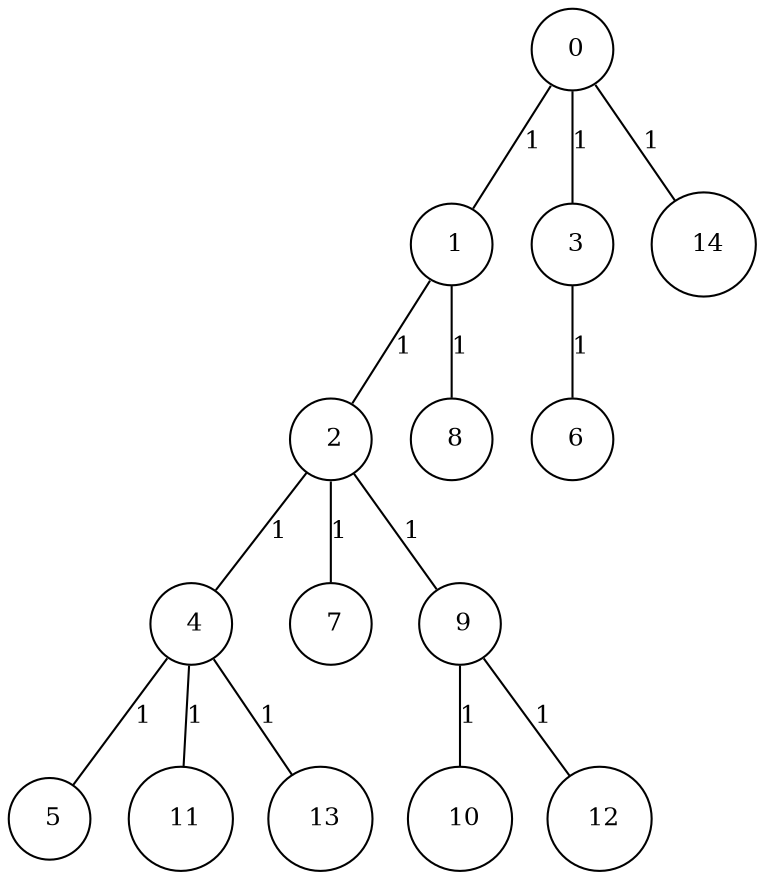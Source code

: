graph G {
size="8.5,11;"
ratio = "expand;"
fixedsize="true;"
overlap="scale;"
node[shape=circle,width=.12,hight=.12,fontsize=12]
edge[fontsize=12]

0[label=" 0" color=black, pos="0.51531241,2.9794319!"];
1[label=" 1" color=black, pos="1.5456753,0.18784361!"];
2[label=" 2" color=black, pos="2.848236,0.88010497!"];
3[label=" 3" color=black, pos="2.1252201,0.82180214!"];
4[label=" 4" color=black, pos="2.0214774,2.5076809!"];
5[label=" 5" color=black, pos="0.16689169,1.2741458!"];
6[label=" 6" color=black, pos="1.7681458,1.7313508!"];
7[label=" 7" color=black, pos="1.5007333,1.2683243!"];
8[label=" 8" color=black, pos="2.4540389,0.068500488!"];
9[label=" 9" color=black, pos="1.2592289,1.2068141!"];
10[label=" 10" color=black, pos="1.7900894,0.45937137!"];
11[label=" 11" color=black, pos="2.3432239,1.4428914!"];
12[label=" 12" color=black, pos="0.009501271,0.65614009!"];
13[label=" 13" color=black, pos="1.6057973,0.74750387!"];
14[label=" 14" color=black, pos="0.29064159,2.7332535!"];
0--1[label="1"]
0--3[label="1"]
0--14[label="1"]
1--2[label="1"]
1--8[label="1"]
2--4[label="1"]
2--7[label="1"]
2--9[label="1"]
3--6[label="1"]
4--5[label="1"]
4--11[label="1"]
4--13[label="1"]
9--10[label="1"]
9--12[label="1"]

}
